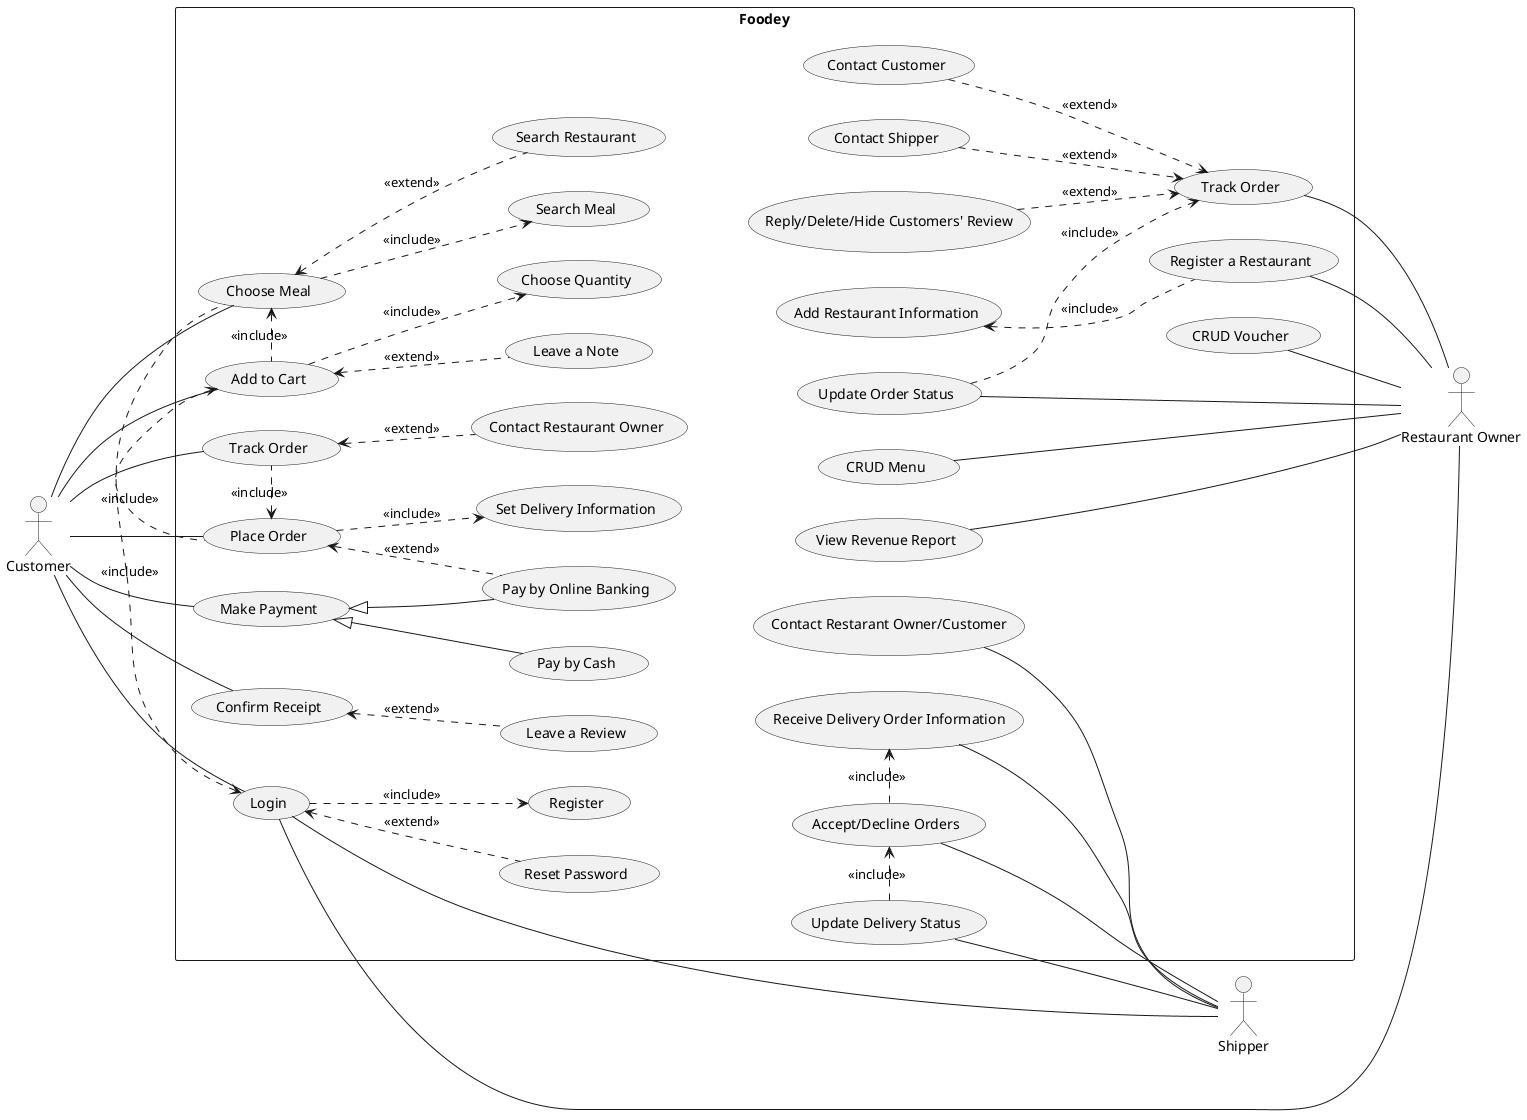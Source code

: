 @startuml Foodey_usecase

left to right direction

actor "Customer" as Cm
actor "Restaurant Owner" as RO
actor "Shipper" as Shp
' actor "System Admin" as SA

rectangle Foodey{
    '================================Customer================================'
    usecase "Login" as UC1
    usecase "Choose Meal" as UC2
    usecase "Add to Cart" as UC3
    usecase "Place Order" as UC4 
    usecase "Make Payment" as UC5 
    usecase "Track Order" as UC6

    UC2 .l.> UC1: <<include>>
    UC3 .l.> UC2: <<include>>
    UC4 .l.> UC3: <<include>>
    UC6 .l.> UC4: <<include>>

    usecase "Register" as UC7
    usecase "Reset Password" as UC8
    UC1 ..> UC7: <<include>>
    UC1 <.. UC8: <<extend>>

    usecase "Search Restaurant" as UC9
    usecase "Search Meal" as UC10
    UC2 <.. UC9: <<extend>>
    UC2 ..> UC10: <<include>>

    usecase "Choose Quantity" as UC11
    usecase "Leave a Note" as UC12
    UC3 ..> UC11: <<include>>
    UC3 <.. UC12: <<extend>>

    usecase "Set Delivery Information" as UC13
    UC4 ..> UC13: <<include>>

    usecase "Contact Restaurant Owner" as UC14
    UC6 <.. UC14: <<extend>>

    usecase "Pay by Cash" as UC15
    usecase "Pay by Online Banking" as UC16
    UC5 <|-- UC15
    UC5 <|-- UC16
    UC4 <.. UC16: <<extend>>

    usecase "Confirm Receipt" as UC17
    usecase "Leave a Review" as UC18
    UC17 <.. UC18: <<extend>>

    '================================Restaurant Owner================================'
    usecase "Register a Restaurant" as UC19
    usecase "Add Restaurant Information" as UC20
    UC20 <.. UC19: <<include>>

    usecase "CRUD Menu" as UC21

    usecase "CRUD Voucher" as UC22

    usecase "Track Order" as UC23
    usecase "Update Order Status" as UC24
    usecase "Contact Customer" as UC25
    usecase "Contact Shipper" as UC26
    usecase "Reply/Delete/Hide Customers' Review" as UC27
    UC24 ..> UC23: <<include>>
    UC25 ..> UC23: <<extend>>
    UC26 ..> UC23: <<extend>>
    UC27 ..> UC23: <<extend>>

    usecase "View Revenue Report" as UC28

    '================================Shipper================================'
    usecase "Receive Delivery Order Information" as UC29
    usecase "Accept/Decline Orders" as UC30
    usecase "Update Delivery Status" as UC31
    usecase "Contact Restarant Owner/Customer" as UC32
    UC30 .r.> UC29: <<include>>
    UC31 .r.> UC30: <<include>>

    ' '================================System Admin================================'
    ' usecase "View/Search Users Information" as UC33
    ' usecase "Customer Information" as UC34
    ' usecase "Restaurant Owner Information" as UC35
    ' usecase "Shipper Information" as UC36
    ' UC33 <|-- UC34
    ' UC33 <|-- UC35
    ' UC33 <|-- UC36

    ' usecase "Approve/Reject Request" as UC37
    ' usecase "Restaurant Owner Request" as UC38
    ' usecase "Shipper Request" as UC39
    ' UC37 <|-- UC38
    ' UC37 <|-- UC39
}
'===== Cm usecases ====='
Cm -- UC1
Cm -- UC2
Cm -- UC3
Cm -- UC4
Cm -- UC5
Cm -- UC6
Cm -- UC17

'===== RO usecases ====='
UC1 -- RO
UC19 -- RO
UC21 -- RO
UC22 -- RO
UC23 -- RO
UC24 -- RO
UC28 -- RO

'===== Shp usecases ====='
UC1 -- Shp
UC29 -- Shp
UC30 - Shp
UC31 -- Shp
UC32 -- Shp

' '===== SA usecases ====='
' SA -- UC33
' SA -- UC37

'Hidden link to customize the layout
UC15 -[hidden]- UC20
UC15 -[hidden]- UC21
UC21 -[hidden]- UC22
UC15 -[hidden]- UC25
UC15 -[hidden]- UC28

UC15 -[hidden]- UC29
UC15 -[hidden]- UC30
UC15 -[hidden]- UC31
UC15 -[hidden]- UC32

@enduml
